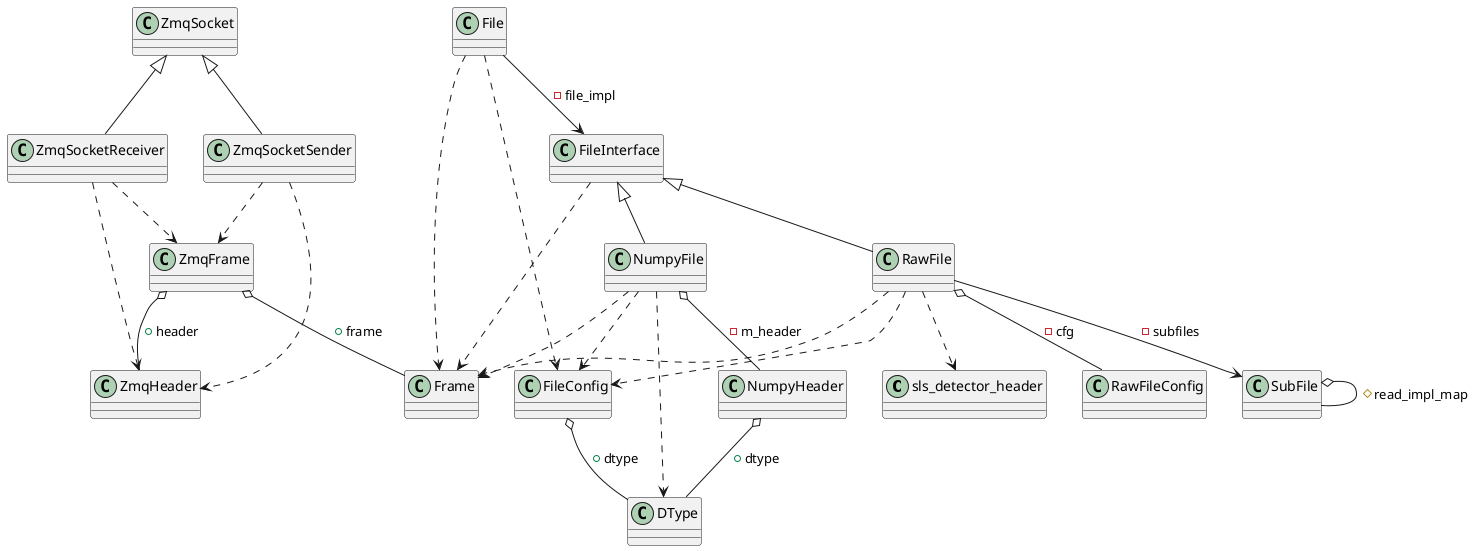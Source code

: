 @startuml
class "sls_detector_header" as C_0001674535970515942906
class C_0001674535970515942906 {
__
}
class "RawFileConfig" as C_0000511537329021463656
class C_0000511537329021463656 {
__
}
class "Frame" as C_0001608703618093824988
class C_0001608703618093824988 {
__
}
class "ZmqHeader" as C_0000690012646166089557
class C_0000690012646166089557 {
__
}
class "ZmqSocket" as C_0000575290120620432482
class C_0000575290120620432482 {
__
}
class "ZmqFrame" as C_0001018278375791869829
class C_0001018278375791869829 {
__
}
class "ZmqSocketReceiver" as C_0001017868003595712218
class C_0001017868003595712218 {
__
}
class "ZmqSocketSender" as C_0002178845803227443176
class C_0002178845803227443176 {
__
}
class "DType" as C_0000703695317535186100
class C_0000703695317535186100 {
__
}
class "FileConfig" as C_0001694843161451381081
class C_0001694843161451381081 {
__
}
class "FileInterface" as C_0002122346448923803234
class C_0002122346448923803234 {
__
}
class "File" as C_0002007196654403438648
class C_0002007196654403438648 {
__
}
class "NumpyHeader" as C_0002287674849990076068
class C_0002287674849990076068 {
__
}
class "NumpyFile" as C_0001470720024404954003
class C_0001470720024404954003 {
__
}
class "SubFile" as C_0001884494008888210849
class C_0001884494008888210849 {
__
}
class "RawFile" as C_0001505206538021535080
class C_0001505206538021535080 {
__
}
C_0001018278375791869829 o-- C_0000690012646166089557 : +header
C_0001018278375791869829 o-- C_0001608703618093824988 : +frame
C_0001017868003595712218 ..> C_0001018278375791869829
C_0001017868003595712218 ..> C_0000690012646166089557
C_0000575290120620432482 <|-- C_0001017868003595712218
C_0002178845803227443176 ..> C_0000690012646166089557
C_0002178845803227443176 ..> C_0001018278375791869829
C_0000575290120620432482 <|-- C_0002178845803227443176
C_0001694843161451381081 o-- C_0000703695317535186100 : +dtype
C_0002122346448923803234 ..> C_0001608703618093824988
C_0002007196654403438648 ..> C_0001694843161451381081
C_0002007196654403438648 ..> C_0001608703618093824988
C_0002007196654403438648 --> C_0002122346448923803234 : -file_impl
C_0002287674849990076068 o-- C_0000703695317535186100 : +dtype
C_0001470720024404954003 ..> C_0001694843161451381081
C_0001470720024404954003 ..> C_0001608703618093824988
C_0001470720024404954003 ..> C_0000703695317535186100
C_0001470720024404954003 o-- C_0002287674849990076068 : -m_header
C_0002122346448923803234 <|-- C_0001470720024404954003
C_0001884494008888210849 o-- C_0001884494008888210849 : #read_impl_map
C_0001505206538021535080 ..> C_0001694843161451381081
C_0001505206538021535080 ..> C_0001608703618093824988
C_0001505206538021535080 ..> C_0001674535970515942906
C_0001505206538021535080 --> C_0001884494008888210849 : -subfiles
C_0001505206538021535080 o-- C_0000511537329021463656 : -cfg
C_0002122346448923803234 <|-- C_0001505206538021535080

'Generated with clang-uml, version 0.5.1
'LLVM version clang version 17.0.6 (Fedora 17.0.6-2.fc39)
@enduml
